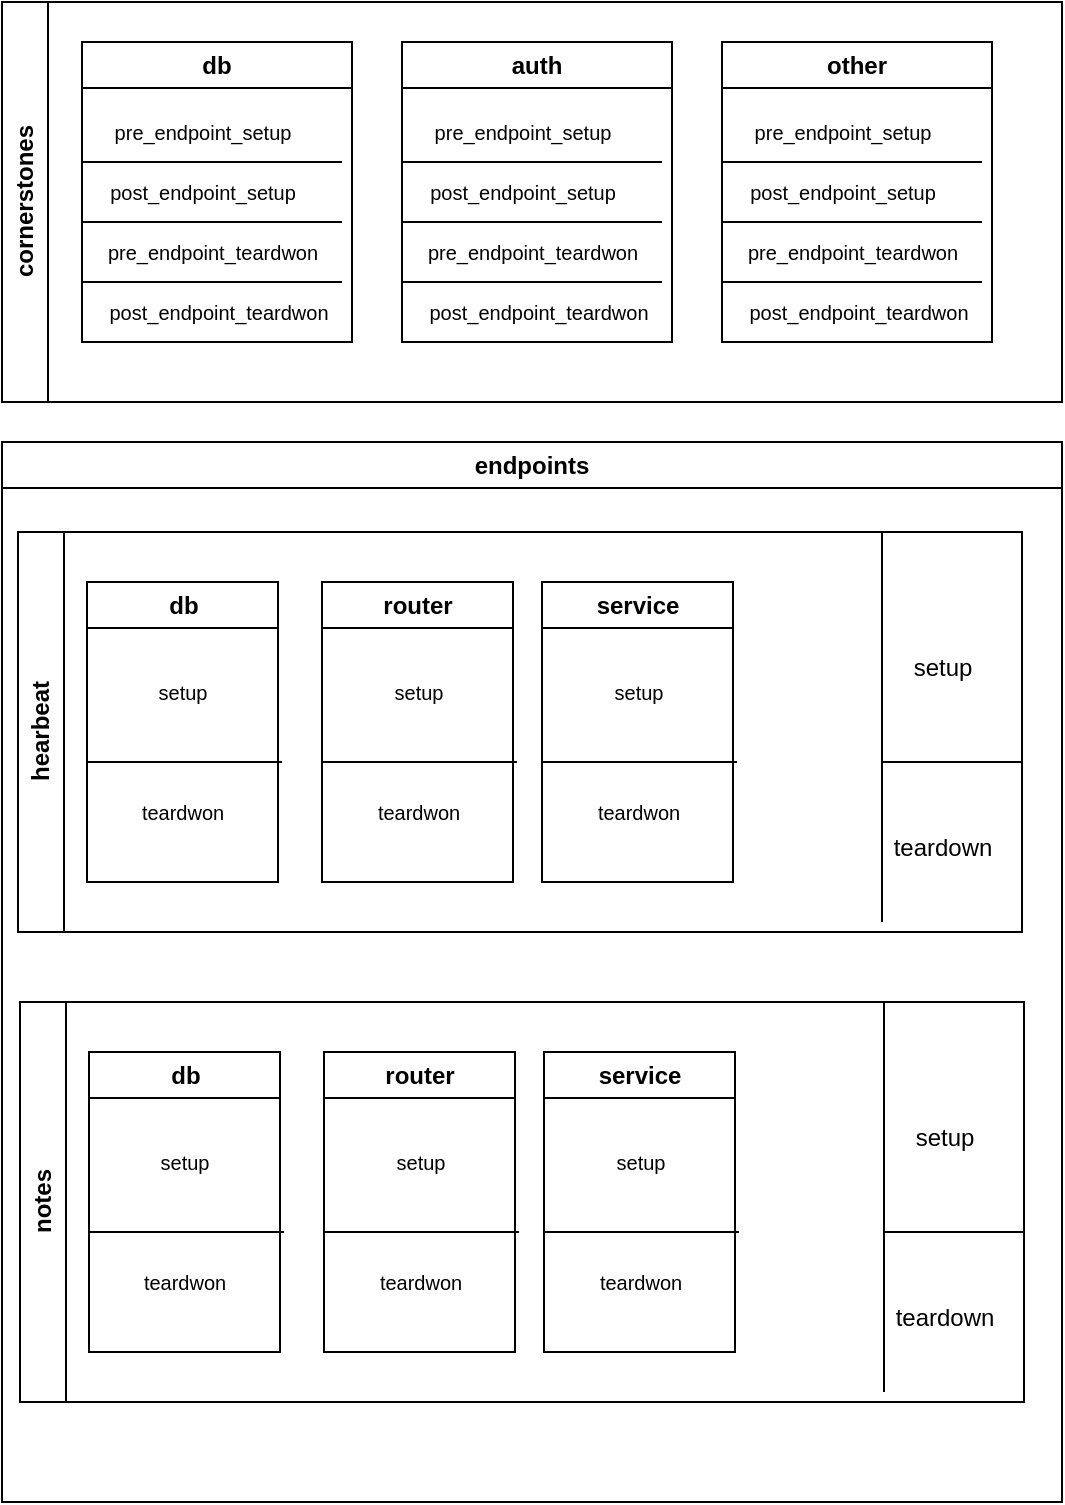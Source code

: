 <mxfile version="22.0.4" type="github">
  <diagram id="C5RBs43oDa-KdzZeNtuy" name="Page-1">
    <mxGraphModel dx="1195" dy="628" grid="1" gridSize="10" guides="1" tooltips="1" connect="1" arrows="1" fold="1" page="1" pageScale="1" pageWidth="827" pageHeight="1169" math="0" shadow="0">
      <root>
        <mxCell id="WIyWlLk6GJQsqaUBKTNV-0" />
        <mxCell id="WIyWlLk6GJQsqaUBKTNV-1" parent="WIyWlLk6GJQsqaUBKTNV-0" />
        <mxCell id="wxCxnNNvscAaYxMl4mgB-0" value="cornerstones" style="swimlane;horizontal=0;whiteSpace=wrap;html=1;" vertex="1" parent="WIyWlLk6GJQsqaUBKTNV-1">
          <mxGeometry x="170" y="120" width="530" height="200" as="geometry" />
        </mxCell>
        <mxCell id="wxCxnNNvscAaYxMl4mgB-6" value="db" style="swimlane;whiteSpace=wrap;html=1;" vertex="1" parent="wxCxnNNvscAaYxMl4mgB-0">
          <mxGeometry x="40" y="20" width="135" height="150" as="geometry" />
        </mxCell>
        <mxCell id="wxCxnNNvscAaYxMl4mgB-9" value="" style="endArrow=none;html=1;rounded=0;" edge="1" parent="wxCxnNNvscAaYxMl4mgB-6">
          <mxGeometry width="50" height="50" relative="1" as="geometry">
            <mxPoint y="60" as="sourcePoint" />
            <mxPoint x="130" y="60" as="targetPoint" />
          </mxGeometry>
        </mxCell>
        <mxCell id="wxCxnNNvscAaYxMl4mgB-10" value="" style="endArrow=none;html=1;rounded=0;" edge="1" parent="wxCxnNNvscAaYxMl4mgB-6">
          <mxGeometry width="50" height="50" relative="1" as="geometry">
            <mxPoint y="90.0" as="sourcePoint" />
            <mxPoint x="130" y="90" as="targetPoint" />
          </mxGeometry>
        </mxCell>
        <mxCell id="wxCxnNNvscAaYxMl4mgB-12" value="" style="endArrow=none;html=1;rounded=0;" edge="1" parent="wxCxnNNvscAaYxMl4mgB-6">
          <mxGeometry width="50" height="50" relative="1" as="geometry">
            <mxPoint y="120" as="sourcePoint" />
            <mxPoint x="130" y="120" as="targetPoint" />
          </mxGeometry>
        </mxCell>
        <mxCell id="wxCxnNNvscAaYxMl4mgB-14" value="&lt;font style=&quot;font-size: 10px;&quot;&gt;post_endpoint_setup&lt;/font&gt;" style="text;html=1;align=center;verticalAlign=middle;resizable=0;points=[];autosize=1;strokeColor=none;fillColor=none;" vertex="1" parent="wxCxnNNvscAaYxMl4mgB-6">
          <mxGeometry y="60" width="120" height="30" as="geometry" />
        </mxCell>
        <mxCell id="wxCxnNNvscAaYxMl4mgB-13" value="&lt;font style=&quot;font-size: 10px;&quot;&gt;pre_endpoint_setup&lt;/font&gt;" style="text;html=1;align=center;verticalAlign=middle;resizable=0;points=[];autosize=1;strokeColor=none;fillColor=none;" vertex="1" parent="wxCxnNNvscAaYxMl4mgB-6">
          <mxGeometry y="30" width="120" height="30" as="geometry" />
        </mxCell>
        <mxCell id="wxCxnNNvscAaYxMl4mgB-16" value="&lt;font style=&quot;font-size: 10px;&quot;&gt;post_endpoint_teardwon&lt;/font&gt;" style="text;html=1;align=center;verticalAlign=middle;resizable=0;points=[];autosize=1;strokeColor=none;fillColor=none;" vertex="1" parent="wxCxnNNvscAaYxMl4mgB-6">
          <mxGeometry x="-2.5" y="120" width="140" height="30" as="geometry" />
        </mxCell>
        <mxCell id="wxCxnNNvscAaYxMl4mgB-15" value="&lt;font style=&quot;font-size: 10px;&quot;&gt;pre_endpoint_teardwon&lt;/font&gt;" style="text;html=1;align=center;verticalAlign=middle;resizable=0;points=[];autosize=1;strokeColor=none;fillColor=none;" vertex="1" parent="wxCxnNNvscAaYxMl4mgB-6">
          <mxGeometry x="-5" y="90" width="140" height="30" as="geometry" />
        </mxCell>
        <mxCell id="wxCxnNNvscAaYxMl4mgB-17" value="auth" style="swimlane;whiteSpace=wrap;html=1;" vertex="1" parent="wxCxnNNvscAaYxMl4mgB-0">
          <mxGeometry x="200" y="20" width="135" height="150" as="geometry" />
        </mxCell>
        <mxCell id="wxCxnNNvscAaYxMl4mgB-18" value="" style="endArrow=none;html=1;rounded=0;" edge="1" parent="wxCxnNNvscAaYxMl4mgB-17">
          <mxGeometry width="50" height="50" relative="1" as="geometry">
            <mxPoint y="60" as="sourcePoint" />
            <mxPoint x="130" y="60" as="targetPoint" />
          </mxGeometry>
        </mxCell>
        <mxCell id="wxCxnNNvscAaYxMl4mgB-19" value="" style="endArrow=none;html=1;rounded=0;" edge="1" parent="wxCxnNNvscAaYxMl4mgB-17">
          <mxGeometry width="50" height="50" relative="1" as="geometry">
            <mxPoint y="90.0" as="sourcePoint" />
            <mxPoint x="130" y="90" as="targetPoint" />
          </mxGeometry>
        </mxCell>
        <mxCell id="wxCxnNNvscAaYxMl4mgB-20" value="" style="endArrow=none;html=1;rounded=0;" edge="1" parent="wxCxnNNvscAaYxMl4mgB-17">
          <mxGeometry width="50" height="50" relative="1" as="geometry">
            <mxPoint y="120" as="sourcePoint" />
            <mxPoint x="130" y="120" as="targetPoint" />
          </mxGeometry>
        </mxCell>
        <mxCell id="wxCxnNNvscAaYxMl4mgB-21" value="&lt;font style=&quot;font-size: 10px;&quot;&gt;post_endpoint_setup&lt;/font&gt;" style="text;html=1;align=center;verticalAlign=middle;resizable=0;points=[];autosize=1;strokeColor=none;fillColor=none;" vertex="1" parent="wxCxnNNvscAaYxMl4mgB-17">
          <mxGeometry y="60" width="120" height="30" as="geometry" />
        </mxCell>
        <mxCell id="wxCxnNNvscAaYxMl4mgB-22" value="&lt;font style=&quot;font-size: 10px;&quot;&gt;pre_endpoint_setup&lt;/font&gt;" style="text;html=1;align=center;verticalAlign=middle;resizable=0;points=[];autosize=1;strokeColor=none;fillColor=none;" vertex="1" parent="wxCxnNNvscAaYxMl4mgB-17">
          <mxGeometry y="30" width="120" height="30" as="geometry" />
        </mxCell>
        <mxCell id="wxCxnNNvscAaYxMl4mgB-23" value="&lt;font style=&quot;font-size: 10px;&quot;&gt;post_endpoint_teardwon&lt;/font&gt;" style="text;html=1;align=center;verticalAlign=middle;resizable=0;points=[];autosize=1;strokeColor=none;fillColor=none;" vertex="1" parent="wxCxnNNvscAaYxMl4mgB-17">
          <mxGeometry x="-2.5" y="120" width="140" height="30" as="geometry" />
        </mxCell>
        <mxCell id="wxCxnNNvscAaYxMl4mgB-24" value="&lt;font style=&quot;font-size: 10px;&quot;&gt;pre_endpoint_teardwon&lt;/font&gt;" style="text;html=1;align=center;verticalAlign=middle;resizable=0;points=[];autosize=1;strokeColor=none;fillColor=none;" vertex="1" parent="wxCxnNNvscAaYxMl4mgB-17">
          <mxGeometry x="-5" y="90" width="140" height="30" as="geometry" />
        </mxCell>
        <mxCell id="wxCxnNNvscAaYxMl4mgB-58" value="other" style="swimlane;whiteSpace=wrap;html=1;" vertex="1" parent="wxCxnNNvscAaYxMl4mgB-0">
          <mxGeometry x="360" y="20" width="135" height="150" as="geometry" />
        </mxCell>
        <mxCell id="wxCxnNNvscAaYxMl4mgB-59" value="" style="endArrow=none;html=1;rounded=0;" edge="1" parent="wxCxnNNvscAaYxMl4mgB-58">
          <mxGeometry width="50" height="50" relative="1" as="geometry">
            <mxPoint y="60" as="sourcePoint" />
            <mxPoint x="130" y="60" as="targetPoint" />
          </mxGeometry>
        </mxCell>
        <mxCell id="wxCxnNNvscAaYxMl4mgB-60" value="" style="endArrow=none;html=1;rounded=0;" edge="1" parent="wxCxnNNvscAaYxMl4mgB-58">
          <mxGeometry width="50" height="50" relative="1" as="geometry">
            <mxPoint y="90.0" as="sourcePoint" />
            <mxPoint x="130" y="90" as="targetPoint" />
          </mxGeometry>
        </mxCell>
        <mxCell id="wxCxnNNvscAaYxMl4mgB-61" value="" style="endArrow=none;html=1;rounded=0;" edge="1" parent="wxCxnNNvscAaYxMl4mgB-58">
          <mxGeometry width="50" height="50" relative="1" as="geometry">
            <mxPoint y="120" as="sourcePoint" />
            <mxPoint x="130" y="120" as="targetPoint" />
          </mxGeometry>
        </mxCell>
        <mxCell id="wxCxnNNvscAaYxMl4mgB-62" value="&lt;font style=&quot;font-size: 10px;&quot;&gt;post_endpoint_setup&lt;/font&gt;" style="text;html=1;align=center;verticalAlign=middle;resizable=0;points=[];autosize=1;strokeColor=none;fillColor=none;" vertex="1" parent="wxCxnNNvscAaYxMl4mgB-58">
          <mxGeometry y="60" width="120" height="30" as="geometry" />
        </mxCell>
        <mxCell id="wxCxnNNvscAaYxMl4mgB-63" value="&lt;font style=&quot;font-size: 10px;&quot;&gt;pre_endpoint_setup&lt;/font&gt;" style="text;html=1;align=center;verticalAlign=middle;resizable=0;points=[];autosize=1;strokeColor=none;fillColor=none;" vertex="1" parent="wxCxnNNvscAaYxMl4mgB-58">
          <mxGeometry y="30" width="120" height="30" as="geometry" />
        </mxCell>
        <mxCell id="wxCxnNNvscAaYxMl4mgB-64" value="&lt;font style=&quot;font-size: 10px;&quot;&gt;post_endpoint_teardwon&lt;/font&gt;" style="text;html=1;align=center;verticalAlign=middle;resizable=0;points=[];autosize=1;strokeColor=none;fillColor=none;" vertex="1" parent="wxCxnNNvscAaYxMl4mgB-58">
          <mxGeometry x="-2.5" y="120" width="140" height="30" as="geometry" />
        </mxCell>
        <mxCell id="wxCxnNNvscAaYxMl4mgB-65" value="&lt;font style=&quot;font-size: 10px;&quot;&gt;pre_endpoint_teardwon&lt;/font&gt;" style="text;html=1;align=center;verticalAlign=middle;resizable=0;points=[];autosize=1;strokeColor=none;fillColor=none;" vertex="1" parent="wxCxnNNvscAaYxMl4mgB-58">
          <mxGeometry x="-5" y="90" width="140" height="30" as="geometry" />
        </mxCell>
        <mxCell id="wxCxnNNvscAaYxMl4mgB-1" value="endpoints" style="swimlane;whiteSpace=wrap;html=1;" vertex="1" parent="WIyWlLk6GJQsqaUBKTNV-1">
          <mxGeometry x="170" y="340" width="530" height="530" as="geometry">
            <mxRectangle x="230" y="340" width="100" height="30" as="alternateBounds" />
          </mxGeometry>
        </mxCell>
        <mxCell id="wxCxnNNvscAaYxMl4mgB-25" value="&lt;div&gt;hearbeat&lt;/div&gt;" style="swimlane;horizontal=0;whiteSpace=wrap;html=1;" vertex="1" parent="wxCxnNNvscAaYxMl4mgB-1">
          <mxGeometry x="8" y="45" width="502" height="200" as="geometry" />
        </mxCell>
        <mxCell id="wxCxnNNvscAaYxMl4mgB-26" value="db" style="swimlane;whiteSpace=wrap;html=1;" vertex="1" parent="wxCxnNNvscAaYxMl4mgB-25">
          <mxGeometry x="34.5" y="25" width="95.5" height="150" as="geometry" />
        </mxCell>
        <mxCell id="wxCxnNNvscAaYxMl4mgB-28" value="" style="endArrow=none;html=1;rounded=0;" edge="1" parent="wxCxnNNvscAaYxMl4mgB-26">
          <mxGeometry width="50" height="50" relative="1" as="geometry">
            <mxPoint y="90.0" as="sourcePoint" />
            <mxPoint x="97.5" y="90" as="targetPoint" />
          </mxGeometry>
        </mxCell>
        <mxCell id="wxCxnNNvscAaYxMl4mgB-31" value="&lt;font style=&quot;font-size: 10px;&quot;&gt;setup&lt;/font&gt;" style="text;html=1;align=center;verticalAlign=middle;resizable=0;points=[];autosize=1;strokeColor=none;fillColor=none;" vertex="1" parent="wxCxnNNvscAaYxMl4mgB-26">
          <mxGeometry x="22.75" y="40" width="50" height="30" as="geometry" />
        </mxCell>
        <mxCell id="wxCxnNNvscAaYxMl4mgB-33" value="&lt;font style=&quot;font-size: 10px;&quot;&gt;teardwon&lt;/font&gt;" style="text;html=1;align=center;verticalAlign=middle;resizable=0;points=[];autosize=1;strokeColor=none;fillColor=none;" vertex="1" parent="wxCxnNNvscAaYxMl4mgB-26">
          <mxGeometry x="12.75" y="100" width="70" height="30" as="geometry" />
        </mxCell>
        <mxCell id="wxCxnNNvscAaYxMl4mgB-50" value="router" style="swimlane;whiteSpace=wrap;html=1;" vertex="1" parent="wxCxnNNvscAaYxMl4mgB-25">
          <mxGeometry x="152" y="25" width="95.5" height="150" as="geometry" />
        </mxCell>
        <mxCell id="wxCxnNNvscAaYxMl4mgB-51" value="" style="endArrow=none;html=1;rounded=0;" edge="1" parent="wxCxnNNvscAaYxMl4mgB-50">
          <mxGeometry width="50" height="50" relative="1" as="geometry">
            <mxPoint y="90.0" as="sourcePoint" />
            <mxPoint x="97.5" y="90" as="targetPoint" />
          </mxGeometry>
        </mxCell>
        <mxCell id="wxCxnNNvscAaYxMl4mgB-52" value="&lt;font style=&quot;font-size: 10px;&quot;&gt;setup&lt;/font&gt;" style="text;html=1;align=center;verticalAlign=middle;resizable=0;points=[];autosize=1;strokeColor=none;fillColor=none;" vertex="1" parent="wxCxnNNvscAaYxMl4mgB-50">
          <mxGeometry x="22.75" y="40" width="50" height="30" as="geometry" />
        </mxCell>
        <mxCell id="wxCxnNNvscAaYxMl4mgB-53" value="&lt;font style=&quot;font-size: 10px;&quot;&gt;teardwon&lt;/font&gt;" style="text;html=1;align=center;verticalAlign=middle;resizable=0;points=[];autosize=1;strokeColor=none;fillColor=none;" vertex="1" parent="wxCxnNNvscAaYxMl4mgB-50">
          <mxGeometry x="12.75" y="100" width="70" height="30" as="geometry" />
        </mxCell>
        <mxCell id="wxCxnNNvscAaYxMl4mgB-54" value="service" style="swimlane;whiteSpace=wrap;html=1;" vertex="1" parent="wxCxnNNvscAaYxMl4mgB-25">
          <mxGeometry x="262" y="25" width="95.5" height="150" as="geometry" />
        </mxCell>
        <mxCell id="wxCxnNNvscAaYxMl4mgB-55" value="" style="endArrow=none;html=1;rounded=0;" edge="1" parent="wxCxnNNvscAaYxMl4mgB-54">
          <mxGeometry width="50" height="50" relative="1" as="geometry">
            <mxPoint y="90.0" as="sourcePoint" />
            <mxPoint x="97.5" y="90" as="targetPoint" />
          </mxGeometry>
        </mxCell>
        <mxCell id="wxCxnNNvscAaYxMl4mgB-56" value="&lt;font style=&quot;font-size: 10px;&quot;&gt;setup&lt;/font&gt;" style="text;html=1;align=center;verticalAlign=middle;resizable=0;points=[];autosize=1;strokeColor=none;fillColor=none;" vertex="1" parent="wxCxnNNvscAaYxMl4mgB-54">
          <mxGeometry x="22.75" y="40" width="50" height="30" as="geometry" />
        </mxCell>
        <mxCell id="wxCxnNNvscAaYxMl4mgB-57" value="&lt;font style=&quot;font-size: 10px;&quot;&gt;teardwon&lt;/font&gt;" style="text;html=1;align=center;verticalAlign=middle;resizable=0;points=[];autosize=1;strokeColor=none;fillColor=none;" vertex="1" parent="wxCxnNNvscAaYxMl4mgB-54">
          <mxGeometry x="12.75" y="100" width="70" height="30" as="geometry" />
        </mxCell>
        <mxCell id="wxCxnNNvscAaYxMl4mgB-66" value="" style="endArrow=none;html=1;rounded=0;" edge="1" parent="wxCxnNNvscAaYxMl4mgB-25">
          <mxGeometry width="50" height="50" relative="1" as="geometry">
            <mxPoint x="432" y="195" as="sourcePoint" />
            <mxPoint x="432" as="targetPoint" />
          </mxGeometry>
        </mxCell>
        <mxCell id="wxCxnNNvscAaYxMl4mgB-67" value="" style="endArrow=none;html=1;rounded=0;" edge="1" parent="wxCxnNNvscAaYxMl4mgB-25">
          <mxGeometry width="50" height="50" relative="1" as="geometry">
            <mxPoint x="432" y="115" as="sourcePoint" />
            <mxPoint x="502" y="115" as="targetPoint" />
          </mxGeometry>
        </mxCell>
        <mxCell id="wxCxnNNvscAaYxMl4mgB-70" value="notes" style="swimlane;horizontal=0;whiteSpace=wrap;html=1;" vertex="1" parent="wxCxnNNvscAaYxMl4mgB-1">
          <mxGeometry x="9" y="280" width="502" height="200" as="geometry" />
        </mxCell>
        <mxCell id="wxCxnNNvscAaYxMl4mgB-71" value="db" style="swimlane;whiteSpace=wrap;html=1;" vertex="1" parent="wxCxnNNvscAaYxMl4mgB-70">
          <mxGeometry x="34.5" y="25" width="95.5" height="150" as="geometry" />
        </mxCell>
        <mxCell id="wxCxnNNvscAaYxMl4mgB-72" value="" style="endArrow=none;html=1;rounded=0;" edge="1" parent="wxCxnNNvscAaYxMl4mgB-71">
          <mxGeometry width="50" height="50" relative="1" as="geometry">
            <mxPoint y="90.0" as="sourcePoint" />
            <mxPoint x="97.5" y="90" as="targetPoint" />
          </mxGeometry>
        </mxCell>
        <mxCell id="wxCxnNNvscAaYxMl4mgB-73" value="&lt;font style=&quot;font-size: 10px;&quot;&gt;setup&lt;/font&gt;" style="text;html=1;align=center;verticalAlign=middle;resizable=0;points=[];autosize=1;strokeColor=none;fillColor=none;" vertex="1" parent="wxCxnNNvscAaYxMl4mgB-71">
          <mxGeometry x="22.75" y="40" width="50" height="30" as="geometry" />
        </mxCell>
        <mxCell id="wxCxnNNvscAaYxMl4mgB-74" value="&lt;font style=&quot;font-size: 10px;&quot;&gt;teardwon&lt;/font&gt;" style="text;html=1;align=center;verticalAlign=middle;resizable=0;points=[];autosize=1;strokeColor=none;fillColor=none;" vertex="1" parent="wxCxnNNvscAaYxMl4mgB-71">
          <mxGeometry x="12.75" y="100" width="70" height="30" as="geometry" />
        </mxCell>
        <mxCell id="wxCxnNNvscAaYxMl4mgB-75" value="router" style="swimlane;whiteSpace=wrap;html=1;" vertex="1" parent="wxCxnNNvscAaYxMl4mgB-70">
          <mxGeometry x="152" y="25" width="95.5" height="150" as="geometry" />
        </mxCell>
        <mxCell id="wxCxnNNvscAaYxMl4mgB-76" value="" style="endArrow=none;html=1;rounded=0;" edge="1" parent="wxCxnNNvscAaYxMl4mgB-75">
          <mxGeometry width="50" height="50" relative="1" as="geometry">
            <mxPoint y="90.0" as="sourcePoint" />
            <mxPoint x="97.5" y="90" as="targetPoint" />
          </mxGeometry>
        </mxCell>
        <mxCell id="wxCxnNNvscAaYxMl4mgB-77" value="&lt;font style=&quot;font-size: 10px;&quot;&gt;setup&lt;/font&gt;" style="text;html=1;align=center;verticalAlign=middle;resizable=0;points=[];autosize=1;strokeColor=none;fillColor=none;" vertex="1" parent="wxCxnNNvscAaYxMl4mgB-75">
          <mxGeometry x="22.75" y="40" width="50" height="30" as="geometry" />
        </mxCell>
        <mxCell id="wxCxnNNvscAaYxMl4mgB-78" value="&lt;font style=&quot;font-size: 10px;&quot;&gt;teardwon&lt;/font&gt;" style="text;html=1;align=center;verticalAlign=middle;resizable=0;points=[];autosize=1;strokeColor=none;fillColor=none;" vertex="1" parent="wxCxnNNvscAaYxMl4mgB-75">
          <mxGeometry x="12.75" y="100" width="70" height="30" as="geometry" />
        </mxCell>
        <mxCell id="wxCxnNNvscAaYxMl4mgB-79" value="service" style="swimlane;whiteSpace=wrap;html=1;" vertex="1" parent="wxCxnNNvscAaYxMl4mgB-70">
          <mxGeometry x="262" y="25" width="95.5" height="150" as="geometry" />
        </mxCell>
        <mxCell id="wxCxnNNvscAaYxMl4mgB-80" value="" style="endArrow=none;html=1;rounded=0;" edge="1" parent="wxCxnNNvscAaYxMl4mgB-79">
          <mxGeometry width="50" height="50" relative="1" as="geometry">
            <mxPoint y="90.0" as="sourcePoint" />
            <mxPoint x="97.5" y="90" as="targetPoint" />
          </mxGeometry>
        </mxCell>
        <mxCell id="wxCxnNNvscAaYxMl4mgB-81" value="&lt;font style=&quot;font-size: 10px;&quot;&gt;setup&lt;/font&gt;" style="text;html=1;align=center;verticalAlign=middle;resizable=0;points=[];autosize=1;strokeColor=none;fillColor=none;" vertex="1" parent="wxCxnNNvscAaYxMl4mgB-79">
          <mxGeometry x="22.75" y="40" width="50" height="30" as="geometry" />
        </mxCell>
        <mxCell id="wxCxnNNvscAaYxMl4mgB-82" value="&lt;font style=&quot;font-size: 10px;&quot;&gt;teardwon&lt;/font&gt;" style="text;html=1;align=center;verticalAlign=middle;resizable=0;points=[];autosize=1;strokeColor=none;fillColor=none;" vertex="1" parent="wxCxnNNvscAaYxMl4mgB-79">
          <mxGeometry x="12.75" y="100" width="70" height="30" as="geometry" />
        </mxCell>
        <mxCell id="wxCxnNNvscAaYxMl4mgB-83" value="" style="endArrow=none;html=1;rounded=0;" edge="1" parent="wxCxnNNvscAaYxMl4mgB-70">
          <mxGeometry width="50" height="50" relative="1" as="geometry">
            <mxPoint x="432" y="195" as="sourcePoint" />
            <mxPoint x="432" as="targetPoint" />
          </mxGeometry>
        </mxCell>
        <mxCell id="wxCxnNNvscAaYxMl4mgB-84" value="" style="endArrow=none;html=1;rounded=0;" edge="1" parent="wxCxnNNvscAaYxMl4mgB-70">
          <mxGeometry width="50" height="50" relative="1" as="geometry">
            <mxPoint x="432" y="115" as="sourcePoint" />
            <mxPoint x="502" y="115" as="targetPoint" />
          </mxGeometry>
        </mxCell>
        <mxCell id="wxCxnNNvscAaYxMl4mgB-85" value="setup" style="text;html=1;align=center;verticalAlign=middle;resizable=0;points=[];autosize=1;strokeColor=none;fillColor=none;" vertex="1" parent="wxCxnNNvscAaYxMl4mgB-1">
          <mxGeometry x="446" y="333" width="50" height="30" as="geometry" />
        </mxCell>
        <mxCell id="wxCxnNNvscAaYxMl4mgB-86" value="teardown" style="text;html=1;align=center;verticalAlign=middle;resizable=0;points=[];autosize=1;strokeColor=none;fillColor=none;" vertex="1" parent="wxCxnNNvscAaYxMl4mgB-1">
          <mxGeometry x="436" y="423" width="70" height="30" as="geometry" />
        </mxCell>
        <mxCell id="wxCxnNNvscAaYxMl4mgB-68" value="setup" style="text;html=1;align=center;verticalAlign=middle;resizable=0;points=[];autosize=1;strokeColor=none;fillColor=none;" vertex="1" parent="WIyWlLk6GJQsqaUBKTNV-1">
          <mxGeometry x="615" y="438" width="50" height="30" as="geometry" />
        </mxCell>
        <mxCell id="wxCxnNNvscAaYxMl4mgB-69" value="teardown" style="text;html=1;align=center;verticalAlign=middle;resizable=0;points=[];autosize=1;strokeColor=none;fillColor=none;" vertex="1" parent="WIyWlLk6GJQsqaUBKTNV-1">
          <mxGeometry x="605" y="528" width="70" height="30" as="geometry" />
        </mxCell>
      </root>
    </mxGraphModel>
  </diagram>
</mxfile>
